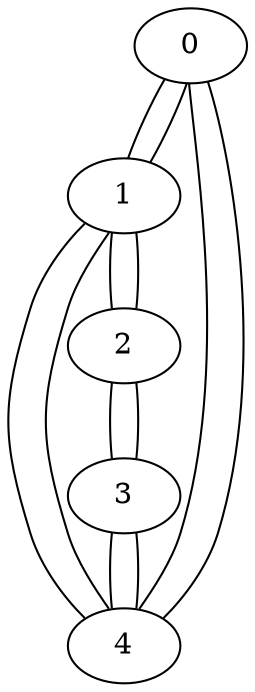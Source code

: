 graph G {
  0 -- 1;
  0 -- 4;
  1 -- 0;
  1 -- 2;
  1 -- 4;
  2 -- 1;
  2 -- 3;
  3 -- 2;
  3 -- 4;
  4 -- 0;
  4 -- 1;
  4 -- 3;
}
